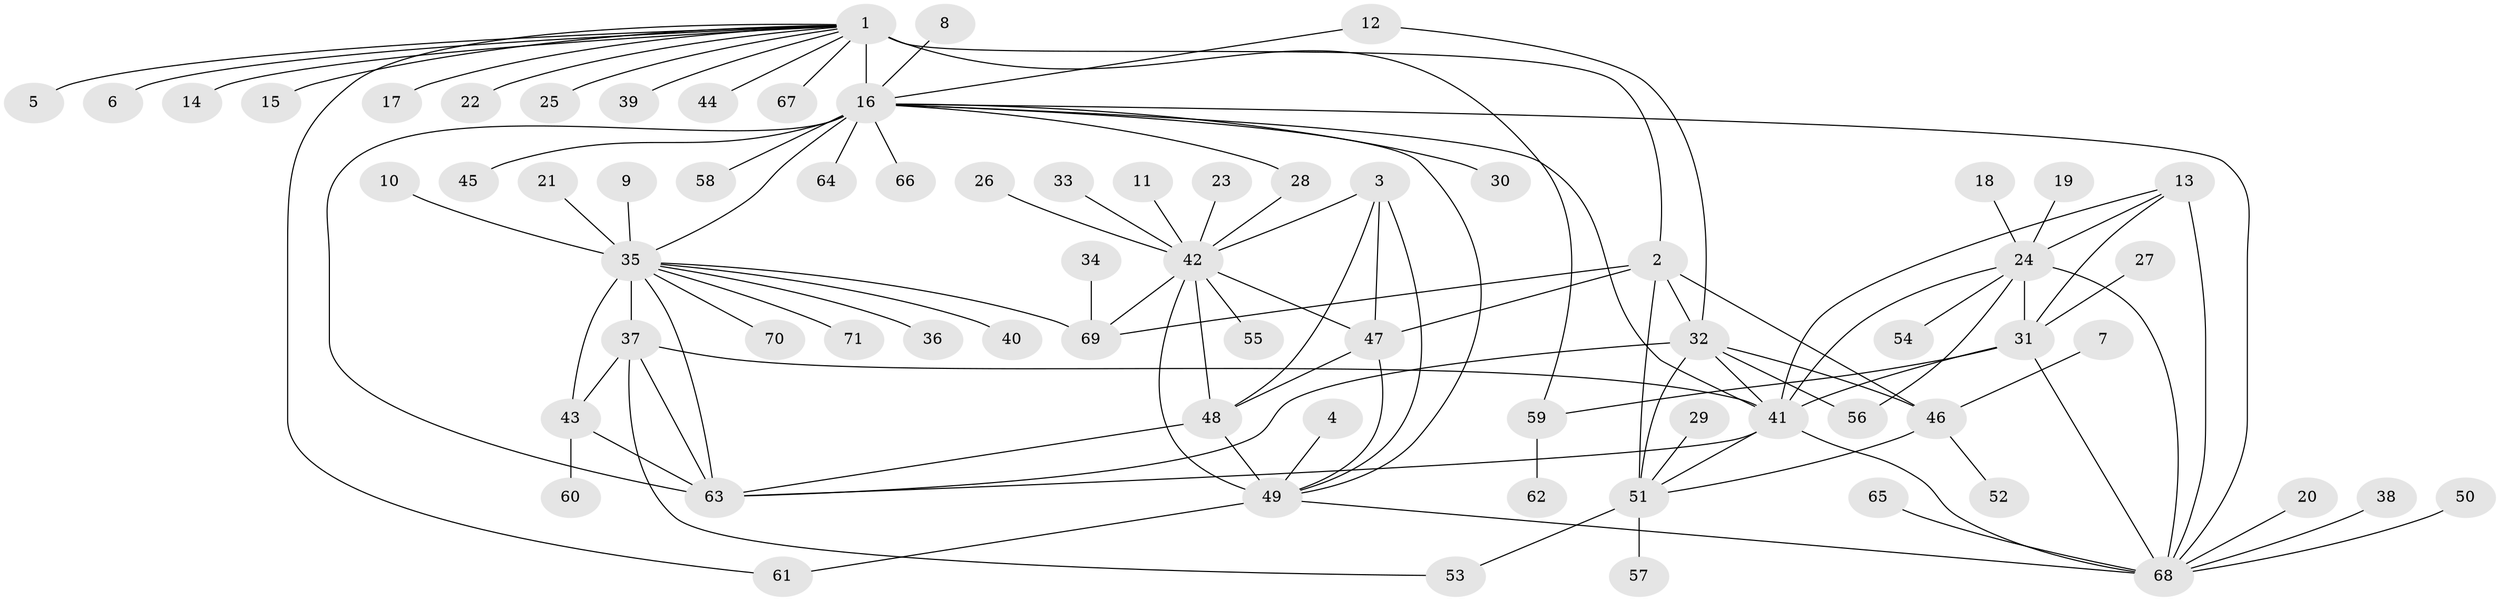 // original degree distribution, {8: 0.03546099290780142, 11: 0.03546099290780142, 6: 0.02127659574468085, 9: 0.05673758865248227, 15: 0.0070921985815602835, 7: 0.028368794326241134, 10: 0.03546099290780142, 12: 0.014184397163120567, 13: 0.0070921985815602835, 14: 0.0070921985815602835, 1: 0.5886524822695035, 4: 0.0070921985815602835, 3: 0.0425531914893617, 2: 0.11347517730496454}
// Generated by graph-tools (version 1.1) at 2025/50/03/09/25 03:50:42]
// undirected, 71 vertices, 106 edges
graph export_dot {
graph [start="1"]
  node [color=gray90,style=filled];
  1;
  2;
  3;
  4;
  5;
  6;
  7;
  8;
  9;
  10;
  11;
  12;
  13;
  14;
  15;
  16;
  17;
  18;
  19;
  20;
  21;
  22;
  23;
  24;
  25;
  26;
  27;
  28;
  29;
  30;
  31;
  32;
  33;
  34;
  35;
  36;
  37;
  38;
  39;
  40;
  41;
  42;
  43;
  44;
  45;
  46;
  47;
  48;
  49;
  50;
  51;
  52;
  53;
  54;
  55;
  56;
  57;
  58;
  59;
  60;
  61;
  62;
  63;
  64;
  65;
  66;
  67;
  68;
  69;
  70;
  71;
  1 -- 2 [weight=1.0];
  1 -- 5 [weight=1.0];
  1 -- 6 [weight=1.0];
  1 -- 14 [weight=1.0];
  1 -- 15 [weight=1.0];
  1 -- 16 [weight=12.0];
  1 -- 17 [weight=1.0];
  1 -- 22 [weight=1.0];
  1 -- 25 [weight=1.0];
  1 -- 39 [weight=1.0];
  1 -- 44 [weight=1.0];
  1 -- 59 [weight=1.0];
  1 -- 61 [weight=1.0];
  1 -- 67 [weight=1.0];
  2 -- 32 [weight=2.0];
  2 -- 46 [weight=2.0];
  2 -- 47 [weight=1.0];
  2 -- 51 [weight=6.0];
  2 -- 69 [weight=1.0];
  3 -- 42 [weight=3.0];
  3 -- 47 [weight=1.0];
  3 -- 48 [weight=1.0];
  3 -- 49 [weight=1.0];
  4 -- 49 [weight=1.0];
  7 -- 46 [weight=1.0];
  8 -- 16 [weight=1.0];
  9 -- 35 [weight=1.0];
  10 -- 35 [weight=1.0];
  11 -- 42 [weight=1.0];
  12 -- 16 [weight=1.0];
  12 -- 32 [weight=1.0];
  13 -- 24 [weight=1.0];
  13 -- 31 [weight=1.0];
  13 -- 41 [weight=1.0];
  13 -- 68 [weight=3.0];
  16 -- 28 [weight=1.0];
  16 -- 30 [weight=1.0];
  16 -- 35 [weight=1.0];
  16 -- 41 [weight=1.0];
  16 -- 45 [weight=1.0];
  16 -- 49 [weight=1.0];
  16 -- 58 [weight=1.0];
  16 -- 63 [weight=1.0];
  16 -- 64 [weight=1.0];
  16 -- 66 [weight=1.0];
  16 -- 68 [weight=1.0];
  18 -- 24 [weight=1.0];
  19 -- 24 [weight=1.0];
  20 -- 68 [weight=1.0];
  21 -- 35 [weight=1.0];
  23 -- 42 [weight=1.0];
  24 -- 31 [weight=1.0];
  24 -- 41 [weight=1.0];
  24 -- 54 [weight=1.0];
  24 -- 56 [weight=1.0];
  24 -- 68 [weight=3.0];
  26 -- 42 [weight=1.0];
  27 -- 31 [weight=1.0];
  28 -- 42 [weight=1.0];
  29 -- 51 [weight=1.0];
  31 -- 41 [weight=1.0];
  31 -- 59 [weight=1.0];
  31 -- 68 [weight=3.0];
  32 -- 41 [weight=1.0];
  32 -- 46 [weight=1.0];
  32 -- 51 [weight=3.0];
  32 -- 56 [weight=1.0];
  32 -- 63 [weight=1.0];
  33 -- 42 [weight=1.0];
  34 -- 69 [weight=1.0];
  35 -- 36 [weight=1.0];
  35 -- 37 [weight=3.0];
  35 -- 40 [weight=1.0];
  35 -- 43 [weight=6.0];
  35 -- 63 [weight=3.0];
  35 -- 69 [weight=1.0];
  35 -- 70 [weight=1.0];
  35 -- 71 [weight=1.0];
  37 -- 41 [weight=1.0];
  37 -- 43 [weight=2.0];
  37 -- 53 [weight=1.0];
  37 -- 63 [weight=1.0];
  38 -- 68 [weight=1.0];
  41 -- 51 [weight=1.0];
  41 -- 63 [weight=1.0];
  41 -- 68 [weight=3.0];
  42 -- 47 [weight=3.0];
  42 -- 48 [weight=3.0];
  42 -- 49 [weight=3.0];
  42 -- 55 [weight=1.0];
  42 -- 69 [weight=1.0];
  43 -- 60 [weight=1.0];
  43 -- 63 [weight=2.0];
  46 -- 51 [weight=3.0];
  46 -- 52 [weight=1.0];
  47 -- 48 [weight=1.0];
  47 -- 49 [weight=1.0];
  48 -- 49 [weight=1.0];
  48 -- 63 [weight=1.0];
  49 -- 61 [weight=1.0];
  49 -- 68 [weight=1.0];
  50 -- 68 [weight=1.0];
  51 -- 53 [weight=1.0];
  51 -- 57 [weight=1.0];
  59 -- 62 [weight=1.0];
  65 -- 68 [weight=1.0];
}
